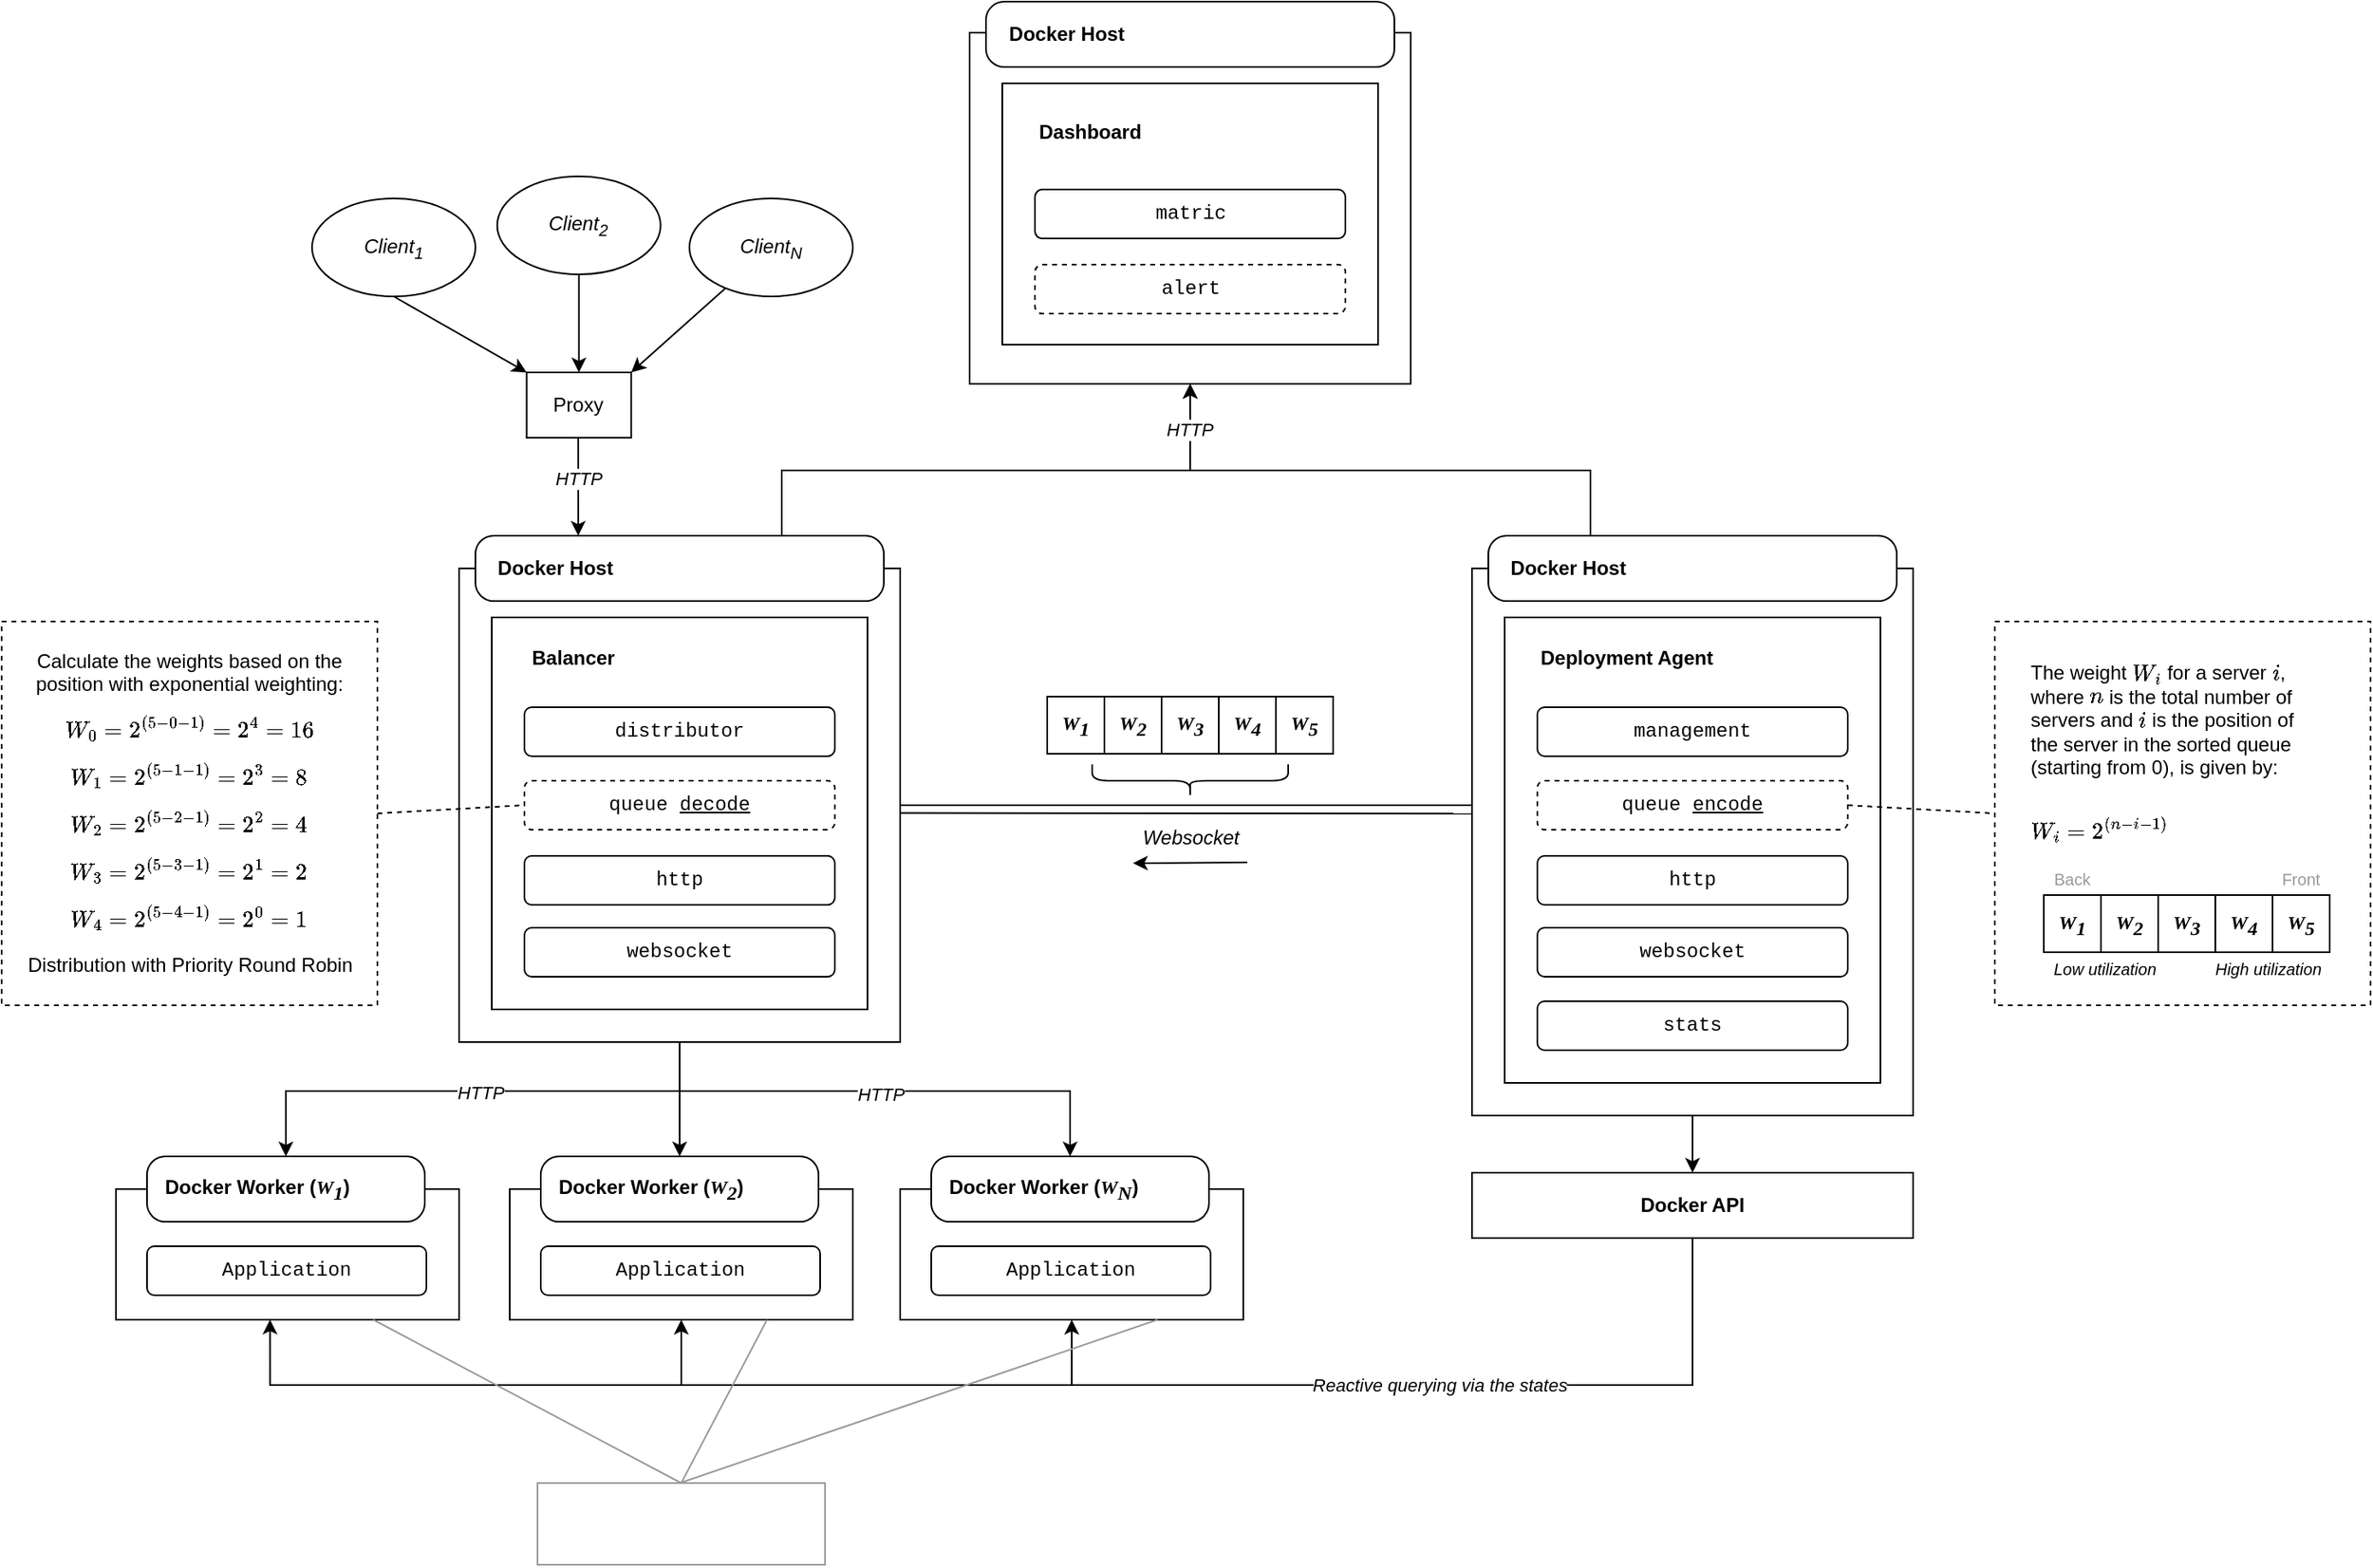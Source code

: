 <mxfile version="24.7.1" type="device">
  <diagram name="Page-1" id="Vyur2kS933aH3F0kVCXf">
    <mxGraphModel dx="2694" dy="2256" grid="1" gridSize="10" guides="1" tooltips="1" connect="1" arrows="1" fold="1" page="1" pageScale="1" pageWidth="850" pageHeight="1100" math="1" shadow="0">
      <root>
        <mxCell id="0" />
        <mxCell id="1" parent="0" />
        <mxCell id="TFzHgLDjFruAC8fcnrSV-130" style="rounded=0;orthogonalLoop=1;jettySize=auto;html=1;entryX=0;entryY=0;entryDx=0;entryDy=0;exitX=0.5;exitY=1;exitDx=0;exitDy=0;" edge="1" parent="1" source="TFzHgLDjFruAC8fcnrSV-3" target="TFzHgLDjFruAC8fcnrSV-127">
          <mxGeometry relative="1" as="geometry">
            <mxPoint x="140.496" y="-17.557" as="sourcePoint" />
          </mxGeometry>
        </mxCell>
        <mxCell id="TFzHgLDjFruAC8fcnrSV-3" value="Client&lt;sub&gt;&lt;span&gt;1&lt;/span&gt;&lt;/sub&gt;" style="ellipse;whiteSpace=wrap;html=1;fontStyle=2" vertex="1" parent="1">
          <mxGeometry x="30" y="-76.5" width="100" height="60" as="geometry" />
        </mxCell>
        <mxCell id="TFzHgLDjFruAC8fcnrSV-129" style="edgeStyle=orthogonalEdgeStyle;rounded=0;orthogonalLoop=1;jettySize=auto;html=1;entryX=0.5;entryY=0;entryDx=0;entryDy=0;" edge="1" parent="1" source="TFzHgLDjFruAC8fcnrSV-4" target="TFzHgLDjFruAC8fcnrSV-127">
          <mxGeometry relative="1" as="geometry" />
        </mxCell>
        <mxCell id="TFzHgLDjFruAC8fcnrSV-4" value="Client&lt;sub&gt;&lt;span&gt;2&lt;/span&gt;&lt;/sub&gt;" style="ellipse;whiteSpace=wrap;html=1;fontStyle=2" vertex="1" parent="1">
          <mxGeometry x="143.34" y="-90" width="100" height="60" as="geometry" />
        </mxCell>
        <mxCell id="TFzHgLDjFruAC8fcnrSV-128" style="rounded=0;orthogonalLoop=1;jettySize=auto;html=1;entryX=1;entryY=0;entryDx=0;entryDy=0;" edge="1" parent="1" source="TFzHgLDjFruAC8fcnrSV-5" target="TFzHgLDjFruAC8fcnrSV-127">
          <mxGeometry relative="1" as="geometry" />
        </mxCell>
        <mxCell id="TFzHgLDjFruAC8fcnrSV-5" value="Client&lt;sub&gt;&lt;span&gt;N&lt;/span&gt;&lt;/sub&gt;" style="ellipse;whiteSpace=wrap;html=1;fontStyle=2" vertex="1" parent="1">
          <mxGeometry x="261" y="-76.5" width="100" height="60" as="geometry" />
        </mxCell>
        <mxCell id="TFzHgLDjFruAC8fcnrSV-115" style="edgeStyle=orthogonalEdgeStyle;rounded=0;orthogonalLoop=1;jettySize=auto;html=1;entryX=0.5;entryY=0;entryDx=0;entryDy=0;" edge="1" parent="1" source="TFzHgLDjFruAC8fcnrSV-9" target="TFzHgLDjFruAC8fcnrSV-81">
          <mxGeometry relative="1" as="geometry" />
        </mxCell>
        <mxCell id="TFzHgLDjFruAC8fcnrSV-116" style="edgeStyle=orthogonalEdgeStyle;rounded=0;orthogonalLoop=1;jettySize=auto;html=1;entryX=0.5;entryY=0;entryDx=0;entryDy=0;" edge="1" parent="1" source="TFzHgLDjFruAC8fcnrSV-9" target="TFzHgLDjFruAC8fcnrSV-72">
          <mxGeometry relative="1" as="geometry">
            <Array as="points">
              <mxPoint x="255" y="470" />
              <mxPoint x="14" y="470" />
            </Array>
          </mxGeometry>
        </mxCell>
        <mxCell id="TFzHgLDjFruAC8fcnrSV-118" value="HTTP" style="edgeLabel;html=1;align=center;verticalAlign=middle;resizable=0;points=[];fontStyle=2" vertex="1" connectable="0" parent="TFzHgLDjFruAC8fcnrSV-116">
          <mxGeometry x="-0.022" y="1" relative="1" as="geometry">
            <mxPoint as="offset" />
          </mxGeometry>
        </mxCell>
        <mxCell id="TFzHgLDjFruAC8fcnrSV-117" style="edgeStyle=orthogonalEdgeStyle;rounded=0;orthogonalLoop=1;jettySize=auto;html=1;entryX=0.5;entryY=0;entryDx=0;entryDy=0;" edge="1" parent="1" source="TFzHgLDjFruAC8fcnrSV-9" target="TFzHgLDjFruAC8fcnrSV-88">
          <mxGeometry relative="1" as="geometry">
            <Array as="points">
              <mxPoint x="255" y="470" />
              <mxPoint x="494" y="470" />
            </Array>
          </mxGeometry>
        </mxCell>
        <mxCell id="TFzHgLDjFruAC8fcnrSV-119" value="HTTP" style="edgeLabel;html=1;align=center;verticalAlign=middle;resizable=0;points=[];fontStyle=2" vertex="1" connectable="0" parent="TFzHgLDjFruAC8fcnrSV-117">
          <mxGeometry x="-0.012" y="-2" relative="1" as="geometry">
            <mxPoint as="offset" />
          </mxGeometry>
        </mxCell>
        <mxCell id="TFzHgLDjFruAC8fcnrSV-9" value="" style="rounded=0;whiteSpace=wrap;html=1;" vertex="1" parent="1">
          <mxGeometry x="120" y="150" width="270" height="290" as="geometry" />
        </mxCell>
        <mxCell id="TFzHgLDjFruAC8fcnrSV-6" value="" style="rounded=0;whiteSpace=wrap;html=1;" vertex="1" parent="1">
          <mxGeometry x="140" y="180" width="230" height="240" as="geometry" />
        </mxCell>
        <mxCell id="TFzHgLDjFruAC8fcnrSV-8" value="Balancer" style="text;html=1;align=center;verticalAlign=middle;whiteSpace=wrap;rounded=0;fontStyle=1" vertex="1" parent="1">
          <mxGeometry x="160" y="190" width="60" height="30" as="geometry" />
        </mxCell>
        <mxCell id="TFzHgLDjFruAC8fcnrSV-10" value="" style="shape=image;verticalLabelPosition=bottom;labelBackgroundColor=default;verticalAlign=top;aspect=fixed;imageAspect=0;image=https://logowik.com/content/uploads/images/rust8244.jpg;" vertex="1" parent="1">
          <mxGeometry x="313.03" y="191" width="39.97" height="30" as="geometry" />
        </mxCell>
        <mxCell id="TFzHgLDjFruAC8fcnrSV-11" value="distributor" style="rounded=1;whiteSpace=wrap;html=1;fontFamily=Courier New;strokeColor=#000000;" vertex="1" parent="1">
          <mxGeometry x="160" y="235" width="190" height="30" as="geometry" />
        </mxCell>
        <mxCell id="TFzHgLDjFruAC8fcnrSV-12" value="queue&amp;nbsp;&lt;u&gt;decode&lt;/u&gt;" style="rounded=1;whiteSpace=wrap;html=1;fontFamily=Courier New;dashed=1;" vertex="1" parent="1">
          <mxGeometry x="160" y="280" width="190" height="30" as="geometry" />
        </mxCell>
        <mxCell id="TFzHgLDjFruAC8fcnrSV-13" value="http" style="rounded=1;whiteSpace=wrap;html=1;fontFamily=Courier New;" vertex="1" parent="1">
          <mxGeometry x="160" y="326" width="190" height="30" as="geometry" />
        </mxCell>
        <mxCell id="TFzHgLDjFruAC8fcnrSV-14" value="websocket" style="rounded=1;whiteSpace=wrap;html=1;fontFamily=Courier New;" vertex="1" parent="1">
          <mxGeometry x="160" y="370" width="190" height="30" as="geometry" />
        </mxCell>
        <mxCell id="TFzHgLDjFruAC8fcnrSV-147" style="edgeStyle=orthogonalEdgeStyle;rounded=0;orthogonalLoop=1;jettySize=auto;html=1;entryX=0.5;entryY=1;entryDx=0;entryDy=0;exitX=0.75;exitY=0;exitDx=0;exitDy=0;" edge="1" parent="1" source="TFzHgLDjFruAC8fcnrSV-23" target="TFzHgLDjFruAC8fcnrSV-133">
          <mxGeometry relative="1" as="geometry">
            <Array as="points">
              <mxPoint x="317" y="90" />
              <mxPoint x="567" y="90" />
            </Array>
          </mxGeometry>
        </mxCell>
        <mxCell id="TFzHgLDjFruAC8fcnrSV-23" value="" style="rounded=1;whiteSpace=wrap;html=1;arcSize=28;" vertex="1" parent="1">
          <mxGeometry x="130" y="130" width="250" height="40" as="geometry" />
        </mxCell>
        <mxCell id="TFzHgLDjFruAC8fcnrSV-7" value="" style="shape=image;verticalLabelPosition=bottom;labelBackgroundColor=default;verticalAlign=top;aspect=fixed;imageAspect=0;image=https://cdn-icons-png.flaticon.com/512/919/919853.png;" vertex="1" parent="1">
          <mxGeometry x="345" y="137.5" width="25" height="25" as="geometry" />
        </mxCell>
        <mxCell id="TFzHgLDjFruAC8fcnrSV-24" value="Docker Host" style="text;html=1;align=center;verticalAlign=middle;whiteSpace=wrap;rounded=0;fontStyle=1" vertex="1" parent="1">
          <mxGeometry x="139" y="135" width="80" height="30" as="geometry" />
        </mxCell>
        <mxCell id="TFzHgLDjFruAC8fcnrSV-124" style="edgeStyle=orthogonalEdgeStyle;rounded=0;orthogonalLoop=1;jettySize=auto;html=1;entryX=0.5;entryY=0;entryDx=0;entryDy=0;" edge="1" parent="1" source="TFzHgLDjFruAC8fcnrSV-25" target="TFzHgLDjFruAC8fcnrSV-68">
          <mxGeometry relative="1" as="geometry" />
        </mxCell>
        <mxCell id="TFzHgLDjFruAC8fcnrSV-25" value="" style="rounded=0;whiteSpace=wrap;html=1;" vertex="1" parent="1">
          <mxGeometry x="740" y="150" width="270" height="335" as="geometry" />
        </mxCell>
        <mxCell id="TFzHgLDjFruAC8fcnrSV-26" value="" style="rounded=0;whiteSpace=wrap;html=1;" vertex="1" parent="1">
          <mxGeometry x="760" y="180" width="230" height="285" as="geometry" />
        </mxCell>
        <mxCell id="TFzHgLDjFruAC8fcnrSV-27" value="Deployment Agent" style="text;html=1;align=left;verticalAlign=middle;whiteSpace=wrap;rounded=0;fontStyle=1" vertex="1" parent="1">
          <mxGeometry x="780" y="190" width="150" height="30" as="geometry" />
        </mxCell>
        <mxCell id="TFzHgLDjFruAC8fcnrSV-28" value="" style="shape=image;verticalLabelPosition=bottom;labelBackgroundColor=default;verticalAlign=top;aspect=fixed;imageAspect=0;image=https://logowik.com/content/uploads/images/rust8244.jpg;" vertex="1" parent="1">
          <mxGeometry x="933.03" y="191" width="39.97" height="30" as="geometry" />
        </mxCell>
        <mxCell id="TFzHgLDjFruAC8fcnrSV-29" value="management" style="rounded=1;whiteSpace=wrap;html=1;fontFamily=Courier New;" vertex="1" parent="1">
          <mxGeometry x="780" y="235" width="190" height="30" as="geometry" />
        </mxCell>
        <mxCell id="TFzHgLDjFruAC8fcnrSV-30" value="queue&amp;nbsp;&lt;u&gt;encode&lt;/u&gt;" style="rounded=1;whiteSpace=wrap;html=1;fontFamily=Courier New;dashed=1;" vertex="1" parent="1">
          <mxGeometry x="780" y="280" width="190" height="30" as="geometry" />
        </mxCell>
        <mxCell id="TFzHgLDjFruAC8fcnrSV-31" value="http" style="rounded=1;whiteSpace=wrap;html=1;fontFamily=Courier New;" vertex="1" parent="1">
          <mxGeometry x="780" y="326" width="190" height="30" as="geometry" />
        </mxCell>
        <mxCell id="TFzHgLDjFruAC8fcnrSV-32" value="websocket" style="rounded=1;whiteSpace=wrap;html=1;fontFamily=Courier New;" vertex="1" parent="1">
          <mxGeometry x="780" y="370" width="190" height="30" as="geometry" />
        </mxCell>
        <mxCell id="TFzHgLDjFruAC8fcnrSV-148" style="edgeStyle=orthogonalEdgeStyle;rounded=0;orthogonalLoop=1;jettySize=auto;html=1;entryX=0.5;entryY=1;entryDx=0;entryDy=0;exitX=0.25;exitY=0;exitDx=0;exitDy=0;" edge="1" parent="1" source="TFzHgLDjFruAC8fcnrSV-33" target="TFzHgLDjFruAC8fcnrSV-133">
          <mxGeometry relative="1" as="geometry">
            <Array as="points">
              <mxPoint x="813" y="90" />
              <mxPoint x="567" y="90" />
            </Array>
          </mxGeometry>
        </mxCell>
        <mxCell id="TFzHgLDjFruAC8fcnrSV-151" value="&lt;i&gt;HTTP&lt;/i&gt;" style="edgeLabel;html=1;align=center;verticalAlign=middle;resizable=0;points=[];" vertex="1" connectable="0" parent="TFzHgLDjFruAC8fcnrSV-148">
          <mxGeometry x="0.818" y="1" relative="1" as="geometry">
            <mxPoint y="-3" as="offset" />
          </mxGeometry>
        </mxCell>
        <mxCell id="TFzHgLDjFruAC8fcnrSV-33" value="" style="rounded=1;whiteSpace=wrap;html=1;arcSize=28;" vertex="1" parent="1">
          <mxGeometry x="750" y="130" width="250" height="40" as="geometry" />
        </mxCell>
        <mxCell id="TFzHgLDjFruAC8fcnrSV-34" value="" style="shape=image;verticalLabelPosition=bottom;labelBackgroundColor=default;verticalAlign=top;aspect=fixed;imageAspect=0;image=https://cdn-icons-png.flaticon.com/512/919/919853.png;" vertex="1" parent="1">
          <mxGeometry x="965" y="137.5" width="25" height="25" as="geometry" />
        </mxCell>
        <mxCell id="TFzHgLDjFruAC8fcnrSV-35" value="Docker Host" style="text;html=1;align=center;verticalAlign=middle;whiteSpace=wrap;rounded=0;fontStyle=1" vertex="1" parent="1">
          <mxGeometry x="759" y="135" width="80" height="30" as="geometry" />
        </mxCell>
        <mxCell id="TFzHgLDjFruAC8fcnrSV-36" value="stats" style="rounded=1;whiteSpace=wrap;html=1;fontFamily=Courier New;" vertex="1" parent="1">
          <mxGeometry x="780" y="415" width="190" height="30" as="geometry" />
        </mxCell>
        <mxCell id="TFzHgLDjFruAC8fcnrSV-37" value="" style="endArrow=none;html=1;rounded=0;exitX=1;exitY=0.5;exitDx=0;exitDy=0;entryX=0.001;entryY=0.433;entryDx=0;entryDy=0;entryPerimeter=0;" edge="1" parent="1" source="TFzHgLDjFruAC8fcnrSV-9" target="TFzHgLDjFruAC8fcnrSV-25">
          <mxGeometry width="50" height="50" relative="1" as="geometry">
            <mxPoint x="460" y="320" as="sourcePoint" />
            <mxPoint x="510" y="270" as="targetPoint" />
          </mxGeometry>
        </mxCell>
        <mxCell id="TFzHgLDjFruAC8fcnrSV-38" value="" style="endArrow=none;html=1;rounded=0;exitX=1;exitY=0.5;exitDx=0;exitDy=0;entryX=0;entryY=0.448;entryDx=0;entryDy=0;entryPerimeter=0;" edge="1" parent="1" target="TFzHgLDjFruAC8fcnrSV-25">
          <mxGeometry width="50" height="50" relative="1" as="geometry">
            <mxPoint x="390" y="299.8" as="sourcePoint" />
            <mxPoint x="630" y="299.8" as="targetPoint" />
          </mxGeometry>
        </mxCell>
        <mxCell id="TFzHgLDjFruAC8fcnrSV-39" value="Websocket" style="text;html=1;align=center;verticalAlign=middle;whiteSpace=wrap;rounded=0;fontStyle=2" vertex="1" parent="1">
          <mxGeometry x="537.5" y="300" width="60" height="30" as="geometry" />
        </mxCell>
        <mxCell id="TFzHgLDjFruAC8fcnrSV-62" value="&lt;div&gt;&lt;br&gt;&lt;/div&gt;" style="text;html=1;align=center;verticalAlign=middle;resizable=0;points=[];autosize=1;strokeColor=none;fillColor=none;" vertex="1" parent="1">
          <mxGeometry x="665" y="160" width="20" height="30" as="geometry" />
        </mxCell>
        <mxCell id="TFzHgLDjFruAC8fcnrSV-120" style="edgeStyle=orthogonalEdgeStyle;rounded=0;orthogonalLoop=1;jettySize=auto;html=1;entryX=0.5;entryY=1;entryDx=0;entryDy=0;" edge="1" parent="1" source="TFzHgLDjFruAC8fcnrSV-68" target="TFzHgLDjFruAC8fcnrSV-86">
          <mxGeometry relative="1" as="geometry">
            <Array as="points">
              <mxPoint x="875" y="650" />
              <mxPoint x="495" y="650" />
            </Array>
          </mxGeometry>
        </mxCell>
        <mxCell id="TFzHgLDjFruAC8fcnrSV-121" style="edgeStyle=orthogonalEdgeStyle;rounded=0;orthogonalLoop=1;jettySize=auto;html=1;entryX=0.5;entryY=1;entryDx=0;entryDy=0;" edge="1" parent="1" source="TFzHgLDjFruAC8fcnrSV-68" target="TFzHgLDjFruAC8fcnrSV-79">
          <mxGeometry relative="1" as="geometry">
            <Array as="points">
              <mxPoint x="875" y="650" />
              <mxPoint x="256" y="650" />
            </Array>
          </mxGeometry>
        </mxCell>
        <mxCell id="TFzHgLDjFruAC8fcnrSV-68" value="Docker API" style="rounded=0;whiteSpace=wrap;html=1;fontStyle=1" vertex="1" parent="1">
          <mxGeometry x="740" y="520" width="270" height="40" as="geometry" />
        </mxCell>
        <mxCell id="TFzHgLDjFruAC8fcnrSV-101" value="" style="group" vertex="1" connectable="0" parent="1">
          <mxGeometry x="-90" y="510" width="210" height="100" as="geometry" />
        </mxCell>
        <mxCell id="TFzHgLDjFruAC8fcnrSV-71" value="" style="rounded=0;whiteSpace=wrap;html=1;" vertex="1" parent="TFzHgLDjFruAC8fcnrSV-101">
          <mxGeometry y="20" width="210" height="80" as="geometry" />
        </mxCell>
        <mxCell id="TFzHgLDjFruAC8fcnrSV-76" value="" style="group" vertex="1" connectable="0" parent="TFzHgLDjFruAC8fcnrSV-101">
          <mxGeometry x="19" width="170" height="40" as="geometry" />
        </mxCell>
        <mxCell id="TFzHgLDjFruAC8fcnrSV-72" value="" style="rounded=1;whiteSpace=wrap;html=1;arcSize=28;" vertex="1" parent="TFzHgLDjFruAC8fcnrSV-76">
          <mxGeometry width="170" height="40" as="geometry" />
        </mxCell>
        <mxCell id="TFzHgLDjFruAC8fcnrSV-73" value="" style="shape=image;verticalLabelPosition=bottom;labelBackgroundColor=default;verticalAlign=top;aspect=fixed;imageAspect=0;image=https://cdn-icons-png.flaticon.com/512/919/919853.png;" vertex="1" parent="TFzHgLDjFruAC8fcnrSV-76">
          <mxGeometry x="137.5" y="8" width="25" height="25" as="geometry" />
        </mxCell>
        <mxCell id="TFzHgLDjFruAC8fcnrSV-74" value="Docker Worker (&lt;span style=&quot;font-family: Verdana; font-style: italic; text-align: center;&quot;&gt;W&lt;/span&gt;&lt;sub style=&quot;font-family: Verdana; font-style: italic; text-align: center; font-size: 12px;&quot;&gt;1&lt;/sub&gt;)" style="text;html=1;align=left;verticalAlign=middle;whiteSpace=wrap;rounded=0;fontStyle=1" vertex="1" parent="TFzHgLDjFruAC8fcnrSV-76">
          <mxGeometry x="9" y="5" width="141" height="30" as="geometry" />
        </mxCell>
        <mxCell id="TFzHgLDjFruAC8fcnrSV-78" value="Application" style="rounded=1;whiteSpace=wrap;html=1;fontFamily=Courier New;" vertex="1" parent="TFzHgLDjFruAC8fcnrSV-101">
          <mxGeometry x="19" y="55" width="171" height="30" as="geometry" />
        </mxCell>
        <mxCell id="TFzHgLDjFruAC8fcnrSV-102" value="" style="group" vertex="1" connectable="0" parent="1">
          <mxGeometry x="151" y="510" width="210" height="100" as="geometry" />
        </mxCell>
        <mxCell id="TFzHgLDjFruAC8fcnrSV-79" value="" style="rounded=0;whiteSpace=wrap;html=1;" vertex="1" parent="TFzHgLDjFruAC8fcnrSV-102">
          <mxGeometry y="20" width="210" height="80" as="geometry" />
        </mxCell>
        <mxCell id="TFzHgLDjFruAC8fcnrSV-80" value="" style="group" vertex="1" connectable="0" parent="TFzHgLDjFruAC8fcnrSV-102">
          <mxGeometry x="19" width="170" height="40" as="geometry" />
        </mxCell>
        <mxCell id="TFzHgLDjFruAC8fcnrSV-81" value="" style="rounded=1;whiteSpace=wrap;html=1;arcSize=28;" vertex="1" parent="TFzHgLDjFruAC8fcnrSV-80">
          <mxGeometry width="170" height="40" as="geometry" />
        </mxCell>
        <mxCell id="TFzHgLDjFruAC8fcnrSV-82" value="" style="shape=image;verticalLabelPosition=bottom;labelBackgroundColor=default;verticalAlign=top;aspect=fixed;imageAspect=0;image=https://cdn-icons-png.flaticon.com/512/919/919853.png;" vertex="1" parent="TFzHgLDjFruAC8fcnrSV-80">
          <mxGeometry x="137.5" y="8" width="25" height="25" as="geometry" />
        </mxCell>
        <mxCell id="TFzHgLDjFruAC8fcnrSV-83" value="Docker Worker (&lt;span style=&quot;font-family: Verdana; font-style: italic; text-align: center;&quot;&gt;W&lt;/span&gt;&lt;sub style=&quot;font-family: Verdana; font-style: italic; text-align: center; font-size: 12px;&quot;&gt;2&lt;/sub&gt;)" style="text;html=1;align=left;verticalAlign=middle;whiteSpace=wrap;rounded=0;fontStyle=1" vertex="1" parent="TFzHgLDjFruAC8fcnrSV-80">
          <mxGeometry x="9" y="5" width="141" height="30" as="geometry" />
        </mxCell>
        <mxCell id="TFzHgLDjFruAC8fcnrSV-84" value="Application" style="rounded=1;whiteSpace=wrap;html=1;fontFamily=Courier New;" vertex="1" parent="TFzHgLDjFruAC8fcnrSV-102">
          <mxGeometry x="19" y="55" width="171" height="30" as="geometry" />
        </mxCell>
        <mxCell id="TFzHgLDjFruAC8fcnrSV-103" value="" style="group" vertex="1" connectable="0" parent="1">
          <mxGeometry x="390" y="510" width="210" height="100" as="geometry" />
        </mxCell>
        <mxCell id="TFzHgLDjFruAC8fcnrSV-86" value="" style="rounded=0;whiteSpace=wrap;html=1;" vertex="1" parent="TFzHgLDjFruAC8fcnrSV-103">
          <mxGeometry y="20" width="210" height="80" as="geometry" />
        </mxCell>
        <mxCell id="TFzHgLDjFruAC8fcnrSV-87" value="" style="group" vertex="1" connectable="0" parent="TFzHgLDjFruAC8fcnrSV-103">
          <mxGeometry x="19" width="170" height="40" as="geometry" />
        </mxCell>
        <mxCell id="TFzHgLDjFruAC8fcnrSV-88" value="" style="rounded=1;whiteSpace=wrap;html=1;arcSize=28;" vertex="1" parent="TFzHgLDjFruAC8fcnrSV-87">
          <mxGeometry width="170" height="40" as="geometry" />
        </mxCell>
        <mxCell id="TFzHgLDjFruAC8fcnrSV-89" value="" style="shape=image;verticalLabelPosition=bottom;labelBackgroundColor=default;verticalAlign=top;aspect=fixed;imageAspect=0;image=https://cdn-icons-png.flaticon.com/512/919/919853.png;" vertex="1" parent="TFzHgLDjFruAC8fcnrSV-87">
          <mxGeometry x="137.5" y="8" width="25" height="25" as="geometry" />
        </mxCell>
        <mxCell id="TFzHgLDjFruAC8fcnrSV-90" value="Docker Worker (&lt;span style=&quot;font-family: Verdana; font-style: italic; text-align: center;&quot;&gt;W&lt;/span&gt;&lt;sub style=&quot;font-family: Verdana; font-style: italic; text-align: center; font-size: 12px;&quot;&gt;N&lt;/sub&gt;)" style="text;html=1;align=left;verticalAlign=middle;whiteSpace=wrap;rounded=0;fontStyle=1" vertex="1" parent="TFzHgLDjFruAC8fcnrSV-87">
          <mxGeometry x="9" y="5" width="141" height="30" as="geometry" />
        </mxCell>
        <mxCell id="TFzHgLDjFruAC8fcnrSV-91" value="Application" style="rounded=1;whiteSpace=wrap;html=1;fontFamily=Courier New;" vertex="1" parent="TFzHgLDjFruAC8fcnrSV-103">
          <mxGeometry x="19" y="55" width="171" height="30" as="geometry" />
        </mxCell>
        <mxCell id="TFzHgLDjFruAC8fcnrSV-108" value="" style="endArrow=none;html=1;rounded=0;entryX=0;entryY=0.5;entryDx=0;entryDy=0;exitX=1;exitY=0.5;exitDx=0;exitDy=0;strokeColor=#000000;dashed=1;" edge="1" parent="1" source="TFzHgLDjFruAC8fcnrSV-107" target="TFzHgLDjFruAC8fcnrSV-12">
          <mxGeometry width="50" height="50" relative="1" as="geometry">
            <mxPoint x="-30" y="220" as="sourcePoint" />
            <mxPoint x="20" y="170" as="targetPoint" />
          </mxGeometry>
        </mxCell>
        <mxCell id="TFzHgLDjFruAC8fcnrSV-113" value="" style="group;fillColor=#E6E6E6;fontColor=#333333;strokeColor=none;dashed=1;container=0;" vertex="1" connectable="0" parent="1">
          <mxGeometry x="-160" y="182.5" width="230" height="235" as="geometry" />
        </mxCell>
        <mxCell id="TFzHgLDjFruAC8fcnrSV-122" style="edgeStyle=orthogonalEdgeStyle;rounded=0;orthogonalLoop=1;jettySize=auto;html=1;entryX=0.449;entryY=0.999;entryDx=0;entryDy=0;entryPerimeter=0;" edge="1" parent="1" source="TFzHgLDjFruAC8fcnrSV-68" target="TFzHgLDjFruAC8fcnrSV-71">
          <mxGeometry relative="1" as="geometry">
            <Array as="points">
              <mxPoint x="875" y="650" />
              <mxPoint x="4" y="650" />
            </Array>
          </mxGeometry>
        </mxCell>
        <mxCell id="TFzHgLDjFruAC8fcnrSV-125" value="Reactive querying via the states" style="edgeLabel;html=1;align=center;verticalAlign=middle;resizable=0;points=[];fontStyle=2" vertex="1" connectable="0" parent="TFzHgLDjFruAC8fcnrSV-122">
          <mxGeometry x="-0.509" relative="1" as="geometry">
            <mxPoint as="offset" />
          </mxGeometry>
        </mxCell>
        <mxCell id="TFzHgLDjFruAC8fcnrSV-131" style="edgeStyle=orthogonalEdgeStyle;rounded=0;orthogonalLoop=1;jettySize=auto;html=1;entryX=0.25;entryY=0;entryDx=0;entryDy=0;" edge="1" parent="1" source="TFzHgLDjFruAC8fcnrSV-127">
          <mxGeometry relative="1" as="geometry">
            <mxPoint x="193.744" y="50" as="sourcePoint" />
            <mxPoint x="192.93" y="130" as="targetPoint" />
            <Array as="points">
              <mxPoint x="193.43" y="82" />
            </Array>
          </mxGeometry>
        </mxCell>
        <mxCell id="TFzHgLDjFruAC8fcnrSV-150" value="&lt;i&gt;HTTP&lt;/i&gt;" style="edgeLabel;html=1;align=center;verticalAlign=middle;resizable=0;points=[];" vertex="1" connectable="0" parent="TFzHgLDjFruAC8fcnrSV-131">
          <mxGeometry x="-0.167" relative="1" as="geometry">
            <mxPoint as="offset" />
          </mxGeometry>
        </mxCell>
        <mxCell id="TFzHgLDjFruAC8fcnrSV-145" value="" style="group" vertex="1" connectable="0" parent="1">
          <mxGeometry x="432.5" y="-196.97" width="270" height="235" as="geometry" />
        </mxCell>
        <mxCell id="TFzHgLDjFruAC8fcnrSV-133" value="" style="rounded=0;whiteSpace=wrap;html=1;" vertex="1" parent="TFzHgLDjFruAC8fcnrSV-145">
          <mxGeometry y="19" width="270" height="215" as="geometry" />
        </mxCell>
        <mxCell id="TFzHgLDjFruAC8fcnrSV-134" value="" style="rounded=0;whiteSpace=wrap;html=1;" vertex="1" parent="TFzHgLDjFruAC8fcnrSV-145">
          <mxGeometry x="20" y="50" width="230" height="160" as="geometry" />
        </mxCell>
        <mxCell id="TFzHgLDjFruAC8fcnrSV-135" value="matric" style="rounded=1;whiteSpace=wrap;html=1;fontFamily=Courier New;" vertex="1" parent="TFzHgLDjFruAC8fcnrSV-145">
          <mxGeometry x="40" y="115" width="190" height="30" as="geometry" />
        </mxCell>
        <mxCell id="TFzHgLDjFruAC8fcnrSV-136" value="" style="rounded=1;whiteSpace=wrap;html=1;arcSize=28;" vertex="1" parent="TFzHgLDjFruAC8fcnrSV-145">
          <mxGeometry x="10" width="250" height="40" as="geometry" />
        </mxCell>
        <mxCell id="TFzHgLDjFruAC8fcnrSV-137" value="" style="shape=image;verticalLabelPosition=bottom;labelBackgroundColor=default;verticalAlign=top;aspect=fixed;imageAspect=0;image=https://cdn-icons-png.flaticon.com/512/919/919853.png;" vertex="1" parent="TFzHgLDjFruAC8fcnrSV-145">
          <mxGeometry x="225" y="7.5" width="25" height="25" as="geometry" />
        </mxCell>
        <mxCell id="TFzHgLDjFruAC8fcnrSV-138" value="Docker Host" style="text;html=1;align=center;verticalAlign=middle;whiteSpace=wrap;rounded=0;fontStyle=1" vertex="1" parent="TFzHgLDjFruAC8fcnrSV-145">
          <mxGeometry x="19" y="5" width="80" height="30" as="geometry" />
        </mxCell>
        <mxCell id="TFzHgLDjFruAC8fcnrSV-139" value="Dashboard" style="text;html=1;align=left;verticalAlign=middle;whiteSpace=wrap;rounded=0;fontStyle=1" vertex="1" parent="TFzHgLDjFruAC8fcnrSV-145">
          <mxGeometry x="40" y="65" width="150" height="30" as="geometry" />
        </mxCell>
        <mxCell id="TFzHgLDjFruAC8fcnrSV-140" value="alert" style="rounded=1;whiteSpace=wrap;html=1;fontFamily=Courier New;dashed=1;" vertex="1" parent="TFzHgLDjFruAC8fcnrSV-145">
          <mxGeometry x="40" y="161" width="190" height="30" as="geometry" />
        </mxCell>
        <mxCell id="TFzHgLDjFruAC8fcnrSV-141" value="" style="shape=image;verticalLabelPosition=bottom;labelBackgroundColor=default;verticalAlign=top;aspect=fixed;imageAspect=0;image=https://upload.wikimedia.org/wikipedia/commons/thumb/c/c3/Python-logo-notext.svg/1869px-Python-logo-notext.svg.png;clipPath=inset(1% 9.71% 15.67% 0%);" vertex="1" parent="TFzHgLDjFruAC8fcnrSV-145">
          <mxGeometry x="125.21" y="66.25" width="29.58" height="30" as="geometry" />
        </mxCell>
        <mxCell id="TFzHgLDjFruAC8fcnrSV-142" value="" style="shape=image;verticalLabelPosition=bottom;labelBackgroundColor=default;verticalAlign=top;aspect=fixed;imageAspect=0;image=https://upload.wikimedia.org/wikipedia/commons/thumb/7/77/Streamlit-logo-primary-colormark-darktext.png/1024px-Streamlit-logo-primary-colormark-darktext.png;" vertex="1" parent="TFzHgLDjFruAC8fcnrSV-145">
          <mxGeometry x="154.79" y="57.5" width="81.2" height="47.5" as="geometry" />
        </mxCell>
        <mxCell id="TFzHgLDjFruAC8fcnrSV-127" value="Proxy" style="rounded=0;whiteSpace=wrap;html=1;" vertex="1" parent="1">
          <mxGeometry x="161.34" y="30" width="64" height="40" as="geometry" />
        </mxCell>
        <mxCell id="TFzHgLDjFruAC8fcnrSV-107" value="" style="rounded=0;whiteSpace=wrap;html=1;strokeColor=#000000;dashed=1;" vertex="1" parent="1">
          <mxGeometry x="-160" y="182.5" width="230" height="235" as="geometry" />
        </mxCell>
        <mxCell id="TFzHgLDjFruAC8fcnrSV-105" value="&lt;div&gt;Calculate the weights based on the position with exponential weighting:&lt;/div&gt;&lt;div&gt;\[ W_0 = 2^{(5-0-1)} = 2^4 = 16 \]&lt;/div&gt;&lt;div&gt;\[ W_1 = 2^{(5-1-1)} = 2^3 = 8 \]&lt;/div&gt;&lt;div&gt;\[ W_2 = 2^{(5-2-1)} = 2^2 = 4 \]&lt;/div&gt;&lt;div&gt;\[ W_3 = 2^{(5-3-1)} = 2^1 = 2 \]&lt;/div&gt;&lt;div&gt;\[ W_4 = 2^{(5-4-1)} = 2^0 = 1 \]&lt;/div&gt;&lt;div&gt;&lt;br&gt;&lt;/div&gt;" style="text;html=1;align=center;verticalAlign=middle;whiteSpace=wrap;rounded=0;" vertex="1" parent="1">
          <mxGeometry x="-145" y="228.5" width="200" height="140" as="geometry" />
        </mxCell>
        <mxCell id="TFzHgLDjFruAC8fcnrSV-111" value="Distribution with Priority Round Robin" style="text;html=1;align=center;verticalAlign=middle;whiteSpace=wrap;rounded=0;" vertex="1" parent="1">
          <mxGeometry x="-147.5" y="377.5" width="205" height="30" as="geometry" />
        </mxCell>
        <mxCell id="TFzHgLDjFruAC8fcnrSV-152" value="" style="rounded=0;whiteSpace=wrap;html=1;strokeColor=#000000;dashed=1;" vertex="1" parent="1">
          <mxGeometry x="1060" y="182.5" width="230" height="235" as="geometry" />
        </mxCell>
        <mxCell id="TFzHgLDjFruAC8fcnrSV-51" value="&lt;div&gt;\[ W_i = 2^{(n-i-1)} \]&lt;/div&gt;&lt;div&gt;&lt;br&gt;&lt;/div&gt;" style="text;whiteSpace=wrap;html=1;fontStyle=0" vertex="1" parent="1">
          <mxGeometry x="1080" y="282.5" width="72.632" height="50" as="geometry" />
        </mxCell>
        <mxCell id="TFzHgLDjFruAC8fcnrSV-63" value="The weight \( W_i \) for a server \( i \), where \( n \) is the total number of servers and \( i \) is the position of the server in the sorted queue (starting from 0), is given by:&lt;div&gt;&lt;br style=&quot;text-wrap: nowrap;&quot;&gt;&lt;/div&gt;" style="text;html=1;align=left;verticalAlign=middle;whiteSpace=wrap;rounded=0;" vertex="1" parent="1">
          <mxGeometry x="1080" y="205" width="180" height="90" as="geometry" />
        </mxCell>
        <mxCell id="TFzHgLDjFruAC8fcnrSV-64" value="" style="group" vertex="1" connectable="0" parent="1">
          <mxGeometry x="1090" y="330" width="175" height="75" as="geometry" />
        </mxCell>
        <mxCell id="TFzHgLDjFruAC8fcnrSV-52" value="Front" style="text;html=1;align=center;verticalAlign=middle;whiteSpace=wrap;rounded=0;fontSize=10;fontColor=#999999;" vertex="1" parent="TFzHgLDjFruAC8fcnrSV-64">
          <mxGeometry x="140" width="35" height="20" as="geometry" />
        </mxCell>
        <mxCell id="TFzHgLDjFruAC8fcnrSV-53" value="Back" style="text;html=1;align=center;verticalAlign=middle;whiteSpace=wrap;rounded=0;fontSize=10;fontColor=#999999;" vertex="1" parent="TFzHgLDjFruAC8fcnrSV-64">
          <mxGeometry width="35" height="20" as="geometry" />
        </mxCell>
        <mxCell id="TFzHgLDjFruAC8fcnrSV-155" value="" style="group" vertex="1" connectable="0" parent="TFzHgLDjFruAC8fcnrSV-64">
          <mxGeometry y="20" width="175" height="55" as="geometry" />
        </mxCell>
        <mxCell id="TFzHgLDjFruAC8fcnrSV-42" value="&lt;font style=&quot;font-size: 12px;&quot;&gt;W&lt;sub style=&quot;font-size: 12px;&quot;&gt;1&lt;/sub&gt;&lt;/font&gt;" style="rounded=0;whiteSpace=wrap;html=1;aspect=fixed;fontSize=12;fontStyle=3;fontFamily=Verdana;" vertex="1" parent="TFzHgLDjFruAC8fcnrSV-155">
          <mxGeometry width="35" height="35" as="geometry" />
        </mxCell>
        <mxCell id="TFzHgLDjFruAC8fcnrSV-43" value="&lt;font style=&quot;font-size: 12px;&quot;&gt;W&lt;sub style=&quot;font-size: 12px;&quot;&gt;2&lt;/sub&gt;&lt;/font&gt;" style="rounded=0;whiteSpace=wrap;html=1;aspect=fixed;fontSize=12;fontStyle=3;fontFamily=Verdana;" vertex="1" parent="TFzHgLDjFruAC8fcnrSV-155">
          <mxGeometry x="35" width="35" height="35" as="geometry" />
        </mxCell>
        <mxCell id="TFzHgLDjFruAC8fcnrSV-44" value="&lt;font style=&quot;font-size: 12px;&quot;&gt;W&lt;sub style=&quot;font-size: 12px;&quot;&gt;3&lt;/sub&gt;&lt;/font&gt;" style="rounded=0;whiteSpace=wrap;html=1;aspect=fixed;fontSize=12;fontStyle=3;fontFamily=Verdana;" vertex="1" parent="TFzHgLDjFruAC8fcnrSV-155">
          <mxGeometry x="70" width="35" height="35" as="geometry" />
        </mxCell>
        <mxCell id="TFzHgLDjFruAC8fcnrSV-45" value="&lt;font style=&quot;font-size: 12px;&quot;&gt;W&lt;sub style=&quot;font-size: 12px;&quot;&gt;4&lt;/sub&gt;&lt;/font&gt;" style="rounded=0;whiteSpace=wrap;html=1;aspect=fixed;fontSize=12;fontStyle=3;fontFamily=Verdana;" vertex="1" parent="TFzHgLDjFruAC8fcnrSV-155">
          <mxGeometry x="105" width="35" height="35" as="geometry" />
        </mxCell>
        <mxCell id="TFzHgLDjFruAC8fcnrSV-46" value="&lt;font style=&quot;font-size: 12px;&quot;&gt;W&lt;sub style=&quot;font-size: 12px;&quot;&gt;5&lt;/sub&gt;&lt;/font&gt;" style="rounded=0;whiteSpace=wrap;html=1;aspect=fixed;fontSize=12;fontStyle=3;fontFamily=Verdana;" vertex="1" parent="TFzHgLDjFruAC8fcnrSV-155">
          <mxGeometry x="140" width="35" height="35" as="geometry" />
        </mxCell>
        <mxCell id="TFzHgLDjFruAC8fcnrSV-54" value="Low utilization" style="text;html=1;align=center;verticalAlign=middle;whiteSpace=wrap;rounded=0;fontSize=10;fontColor=#000000;fontStyle=2" vertex="1" parent="TFzHgLDjFruAC8fcnrSV-155">
          <mxGeometry y="35" width="75" height="20" as="geometry" />
        </mxCell>
        <mxCell id="TFzHgLDjFruAC8fcnrSV-56" value="High utilization" style="text;html=1;align=center;verticalAlign=middle;whiteSpace=wrap;rounded=0;fontSize=10;fontColor=#000000;fontStyle=2" vertex="1" parent="TFzHgLDjFruAC8fcnrSV-155">
          <mxGeometry x="100" y="35" width="75" height="20" as="geometry" />
        </mxCell>
        <mxCell id="TFzHgLDjFruAC8fcnrSV-156" value="" style="endArrow=none;html=1;rounded=0;entryX=0;entryY=0.5;entryDx=0;entryDy=0;exitX=1;exitY=0.5;exitDx=0;exitDy=0;strokeColor=#000000;dashed=1;" edge="1" parent="1" source="TFzHgLDjFruAC8fcnrSV-30" target="TFzHgLDjFruAC8fcnrSV-152">
          <mxGeometry width="50" height="50" relative="1" as="geometry">
            <mxPoint x="1062.63" y="485" as="sourcePoint" />
            <mxPoint x="1152.63" y="480" as="targetPoint" />
          </mxGeometry>
        </mxCell>
        <mxCell id="TFzHgLDjFruAC8fcnrSV-157" value="" style="shape=curlyBracket;whiteSpace=wrap;html=1;rounded=1;labelPosition=left;verticalLabelPosition=middle;align=right;verticalAlign=middle;rotation=-90;" vertex="1" parent="1">
          <mxGeometry x="557.5" y="220" width="20" height="120" as="geometry" />
        </mxCell>
        <mxCell id="TFzHgLDjFruAC8fcnrSV-158" value="&lt;font style=&quot;font-size: 12px;&quot;&gt;W&lt;sub style=&quot;font-size: 12px;&quot;&gt;1&lt;/sub&gt;&lt;/font&gt;" style="rounded=0;whiteSpace=wrap;html=1;aspect=fixed;fontSize=12;fontStyle=3;fontFamily=Verdana;" vertex="1" parent="1">
          <mxGeometry x="480" y="228.5" width="35" height="35" as="geometry" />
        </mxCell>
        <mxCell id="TFzHgLDjFruAC8fcnrSV-159" value="&lt;font style=&quot;font-size: 12px;&quot;&gt;W&lt;sub style=&quot;font-size: 12px;&quot;&gt;2&lt;/sub&gt;&lt;/font&gt;" style="rounded=0;whiteSpace=wrap;html=1;aspect=fixed;fontSize=12;fontStyle=3;fontFamily=Verdana;" vertex="1" parent="1">
          <mxGeometry x="515" y="228.5" width="35" height="35" as="geometry" />
        </mxCell>
        <mxCell id="TFzHgLDjFruAC8fcnrSV-160" value="&lt;font style=&quot;font-size: 12px;&quot;&gt;W&lt;sub style=&quot;font-size: 12px;&quot;&gt;3&lt;/sub&gt;&lt;/font&gt;" style="rounded=0;whiteSpace=wrap;html=1;aspect=fixed;fontSize=12;fontStyle=3;fontFamily=Verdana;" vertex="1" parent="1">
          <mxGeometry x="550" y="228.5" width="35" height="35" as="geometry" />
        </mxCell>
        <mxCell id="TFzHgLDjFruAC8fcnrSV-161" value="&lt;font style=&quot;font-size: 12px;&quot;&gt;W&lt;sub style=&quot;font-size: 12px;&quot;&gt;4&lt;/sub&gt;&lt;/font&gt;" style="rounded=0;whiteSpace=wrap;html=1;aspect=fixed;fontSize=12;fontStyle=3;fontFamily=Verdana;" vertex="1" parent="1">
          <mxGeometry x="585" y="228.5" width="35" height="35" as="geometry" />
        </mxCell>
        <mxCell id="TFzHgLDjFruAC8fcnrSV-162" value="&lt;font style=&quot;font-size: 12px;&quot;&gt;W&lt;sub style=&quot;font-size: 12px;&quot;&gt;5&lt;/sub&gt;&lt;/font&gt;" style="rounded=0;whiteSpace=wrap;html=1;aspect=fixed;fontSize=12;fontStyle=3;fontFamily=Verdana;" vertex="1" parent="1">
          <mxGeometry x="620" y="228.5" width="35" height="35" as="geometry" />
        </mxCell>
        <mxCell id="TFzHgLDjFruAC8fcnrSV-163" value="" style="endArrow=classic;html=1;rounded=0;" edge="1" parent="1">
          <mxGeometry width="50" height="50" relative="1" as="geometry">
            <mxPoint x="602.5" y="330" as="sourcePoint" />
            <mxPoint x="532.5" y="330.5" as="targetPoint" />
          </mxGeometry>
        </mxCell>
        <mxCell id="TFzHgLDjFruAC8fcnrSV-173" style="rounded=0;orthogonalLoop=1;jettySize=auto;html=1;entryX=0.75;entryY=1;entryDx=0;entryDy=0;exitX=0.5;exitY=0;exitDx=0;exitDy=0;endArrow=none;endFill=0;strokeColor=#999999;" edge="1" parent="1" source="TFzHgLDjFruAC8fcnrSV-165" target="TFzHgLDjFruAC8fcnrSV-71">
          <mxGeometry relative="1" as="geometry" />
        </mxCell>
        <mxCell id="TFzHgLDjFruAC8fcnrSV-175" style="rounded=0;orthogonalLoop=1;jettySize=auto;html=1;entryX=0.75;entryY=1;entryDx=0;entryDy=0;exitX=0.487;exitY=-0.104;exitDx=0;exitDy=0;exitPerimeter=0;endArrow=none;endFill=0;strokeColor=#999999;" edge="1" parent="1" source="TFzHgLDjFruAC8fcnrSV-171" target="TFzHgLDjFruAC8fcnrSV-86">
          <mxGeometry relative="1" as="geometry" />
        </mxCell>
        <mxCell id="TFzHgLDjFruAC8fcnrSV-165" value="" style="rounded=0;whiteSpace=wrap;html=1;strokeColor=#999999;" vertex="1" parent="1">
          <mxGeometry x="168" y="710" width="176" height="50" as="geometry" />
        </mxCell>
        <mxCell id="TFzHgLDjFruAC8fcnrSV-174" style="rounded=0;orthogonalLoop=1;jettySize=auto;html=1;entryX=0.75;entryY=1;entryDx=0;entryDy=0;endArrow=none;endFill=0;strokeColor=#999999;" edge="1" parent="1" target="TFzHgLDjFruAC8fcnrSV-79">
          <mxGeometry relative="1" as="geometry">
            <mxPoint x="256" y="710" as="sourcePoint" />
          </mxGeometry>
        </mxCell>
        <mxCell id="TFzHgLDjFruAC8fcnrSV-171" value="" style="shape=image;verticalLabelPosition=bottom;labelBackgroundColor=default;verticalAlign=top;aspect=fixed;imageAspect=0;image=https://docs.sedex.admin.ch/assets/docker-hub-logo.png;" vertex="1" parent="1">
          <mxGeometry x="177.08" y="714" width="160.92" height="40" as="geometry" />
        </mxCell>
      </root>
    </mxGraphModel>
  </diagram>
</mxfile>

